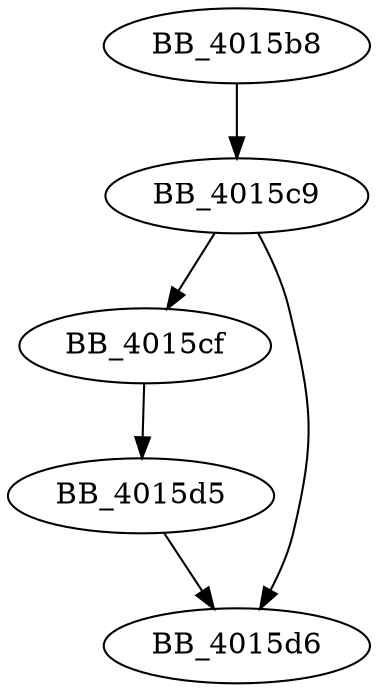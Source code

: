 DiGraph sub_4015B8{
BB_4015b8->BB_4015c9
BB_4015c9->BB_4015cf
BB_4015c9->BB_4015d6
BB_4015cf->BB_4015d5
BB_4015d5->BB_4015d6
}
